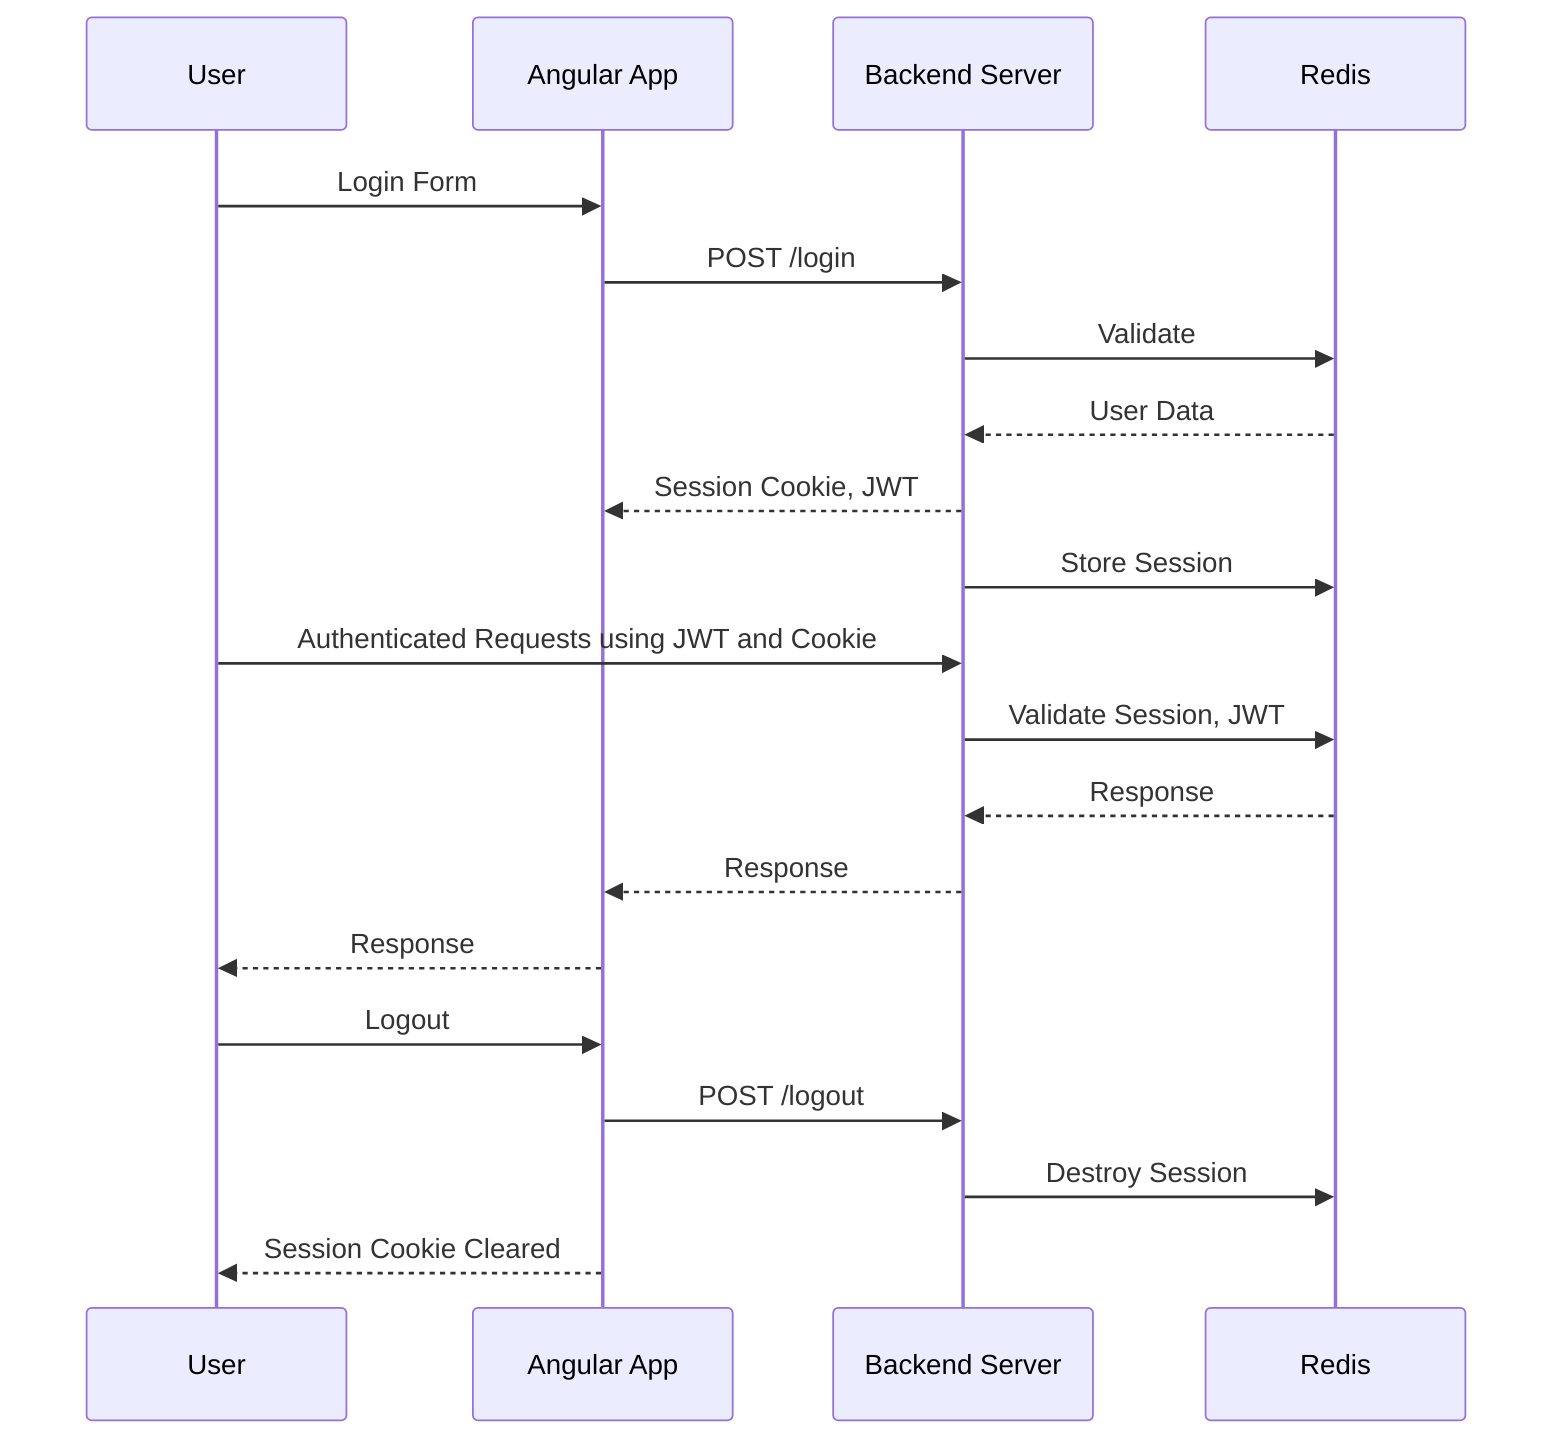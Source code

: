 sequenceDiagram
    participant User
    participant AngularApp as Angular App
    participant Backend as Backend Server
    participant Redis

    User ->> AngularApp: Login Form
    AngularApp ->> Backend: POST /login
    Backend ->> Redis: Validate
    Redis -->> Backend: User Data
    Backend -->> AngularApp: Session Cookie, JWT
    Backend ->> Redis: Store Session

    User ->> Backend: Authenticated Requests using JWT and Cookie
    Backend ->> Redis: Validate Session, JWT
    Redis -->> Backend: Response
    Backend -->> AngularApp: Response
    AngularApp -->> User: Response

    User ->> AngularApp: Logout
    AngularApp ->> Backend: POST /logout
    Backend ->> Redis: Destroy Session
    AngularApp -->> User: Session Cookie Cleared